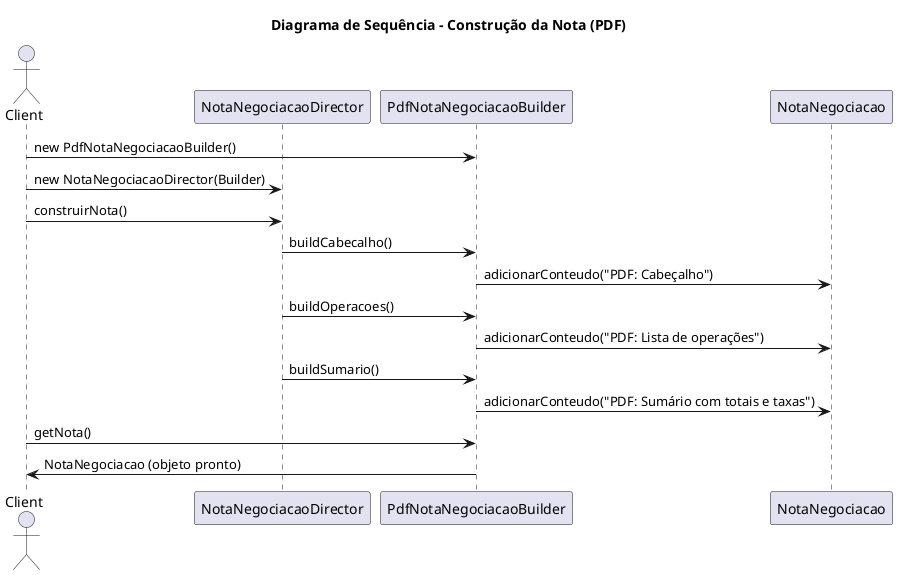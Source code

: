 @startuml sequencia
skinparam style strict

title Diagrama de Sequência - Construção da Nota (PDF)

actor Client
participant "NotaNegociacaoDirector" as Director
participant "PdfNotaNegociacaoBuilder" as Builder
participant "NotaNegociacao" as Product

Client -> Builder: new PdfNotaNegociacaoBuilder()
Client -> Director: new NotaNegociacaoDirector(Builder)
Client -> Director: construirNota()

Director -> Builder: buildCabecalho()
Builder -> Product: adicionarConteudo("PDF: Cabeçalho")

Director -> Builder: buildOperacoes()
Builder -> Product: adicionarConteudo("PDF: Lista de operações")

Director -> Builder: buildSumario()
Builder -> Product: adicionarConteudo("PDF: Sumário com totais e taxas")

Client -> Builder: getNota()
Builder -> Client: NotaNegociacao (objeto pronto)
@enduml
